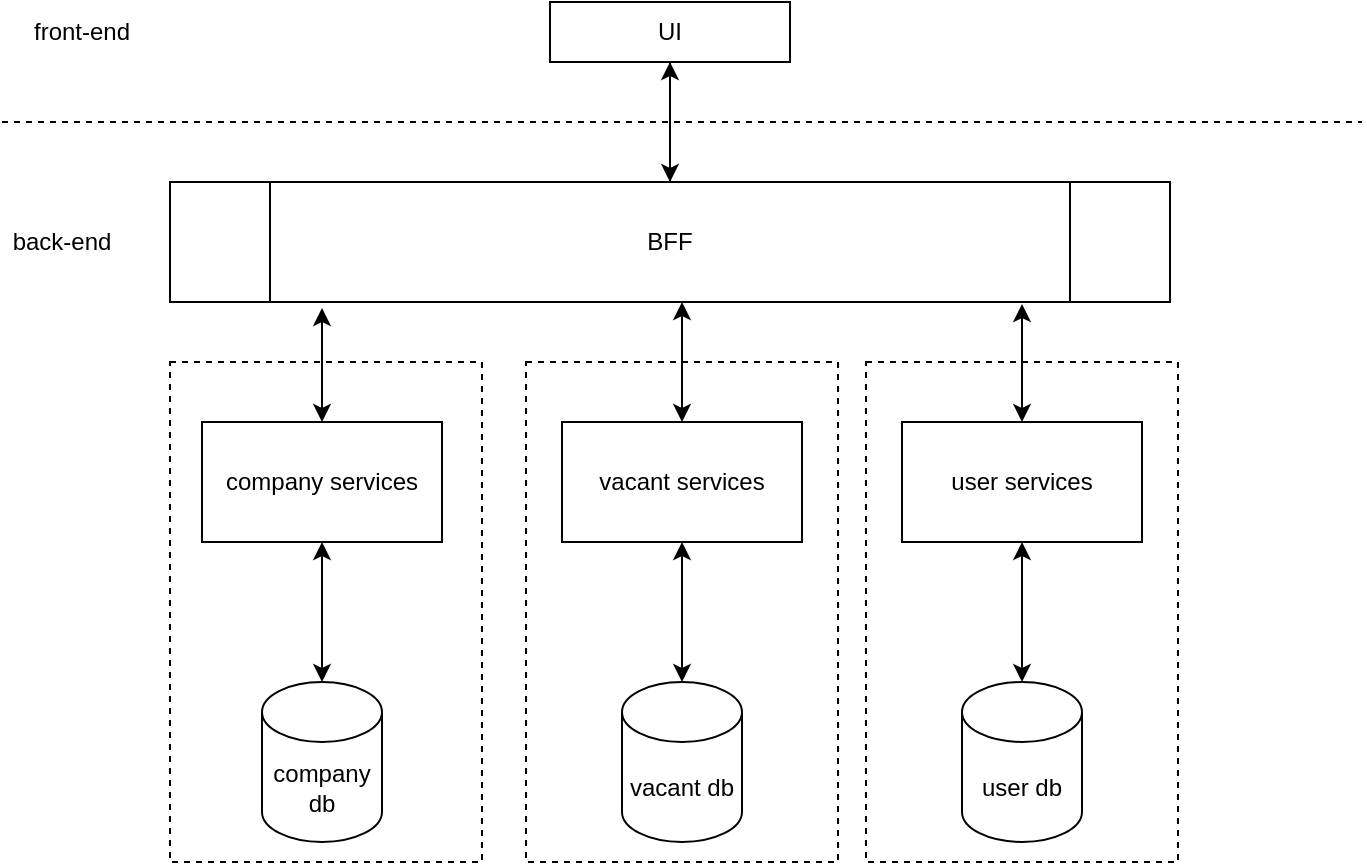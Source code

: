 <mxfile version="15.2.7" type="device"><diagram id="FrjyNXXxrf31NbEgvVy_" name="Page-1"><mxGraphModel dx="946" dy="589" grid="1" gridSize="10" guides="1" tooltips="1" connect="1" arrows="1" fold="1" page="1" pageScale="1" pageWidth="827" pageHeight="1169" math="0" shadow="0"><root><mxCell id="0"/><mxCell id="1" parent="0"/><mxCell id="BJwnQQixjF8wC6Q_c1l_-4" style="edgeStyle=orthogonalEdgeStyle;rounded=0;orthogonalLoop=1;jettySize=auto;html=1;entryX=0.5;entryY=0;entryDx=0;entryDy=0;" parent="1" source="BJwnQQixjF8wC6Q_c1l_-1" target="BJwnQQixjF8wC6Q_c1l_-2" edge="1"><mxGeometry relative="1" as="geometry"/></mxCell><mxCell id="BJwnQQixjF8wC6Q_c1l_-1" value="UI" style="rounded=0;whiteSpace=wrap;html=1;" parent="1" vertex="1"><mxGeometry x="294" y="50" width="120" height="30" as="geometry"/></mxCell><mxCell id="kf4qBY52NjIcWWhkIjTS-10" value="" style="edgeStyle=orthogonalEdgeStyle;rounded=0;orthogonalLoop=1;jettySize=auto;html=1;startArrow=classic;startFill=1;" parent="1" source="BJwnQQixjF8wC6Q_c1l_-2" target="kf4qBY52NjIcWWhkIjTS-1" edge="1"><mxGeometry relative="1" as="geometry"><Array as="points"><mxPoint x="360" y="220"/><mxPoint x="360" y="220"/></Array></mxGeometry></mxCell><mxCell id="kf4qBY52NjIcWWhkIjTS-12" style="edgeStyle=orthogonalEdgeStyle;rounded=0;orthogonalLoop=1;jettySize=auto;html=1;" parent="1" source="BJwnQQixjF8wC6Q_c1l_-2" edge="1"><mxGeometry relative="1" as="geometry"><mxPoint x="354" y="80" as="targetPoint"/></mxGeometry></mxCell><mxCell id="BJwnQQixjF8wC6Q_c1l_-2" value="BFF" style="shape=process;whiteSpace=wrap;html=1;backgroundOutline=1;" parent="1" vertex="1"><mxGeometry x="104" y="140" width="500" height="60" as="geometry"/></mxCell><mxCell id="kf4qBY52NjIcWWhkIjTS-6" style="edgeStyle=orthogonalEdgeStyle;rounded=0;orthogonalLoop=1;jettySize=auto;html=1;entryX=0.5;entryY=0;entryDx=0;entryDy=0;entryPerimeter=0;startArrow=classic;startFill=1;" parent="1" source="BJwnQQixjF8wC6Q_c1l_-5" edge="1"><mxGeometry relative="1" as="geometry"><mxPoint x="180" y="390" as="targetPoint"/><Array as="points"><mxPoint x="180" y="390"/><mxPoint x="180" y="390"/></Array></mxGeometry></mxCell><mxCell id="kf4qBY52NjIcWWhkIjTS-13" style="edgeStyle=orthogonalEdgeStyle;rounded=0;orthogonalLoop=1;jettySize=auto;html=1;entryX=0.152;entryY=1.05;entryDx=0;entryDy=0;entryPerimeter=0;startArrow=classic;startFill=1;" parent="1" source="BJwnQQixjF8wC6Q_c1l_-5" target="BJwnQQixjF8wC6Q_c1l_-2" edge="1"><mxGeometry relative="1" as="geometry"/></mxCell><mxCell id="BJwnQQixjF8wC6Q_c1l_-5" value="company services" style="rounded=0;whiteSpace=wrap;html=1;" parent="1" vertex="1"><mxGeometry x="120" y="260" width="120" height="60" as="geometry"/></mxCell><mxCell id="NIXWaLgclC9zMlHJFduv-21" value="" style="edgeStyle=orthogonalEdgeStyle;rounded=0;orthogonalLoop=1;jettySize=auto;html=1;startArrow=classic;startFill=1;" edge="1" parent="1" source="kf4qBY52NjIcWWhkIjTS-1" target="NIXWaLgclC9zMlHJFduv-16"><mxGeometry relative="1" as="geometry"/></mxCell><mxCell id="kf4qBY52NjIcWWhkIjTS-1" value="vacant services" style="rounded=0;whiteSpace=wrap;html=1;" parent="1" vertex="1"><mxGeometry x="300" y="260" width="120" height="60" as="geometry"/></mxCell><mxCell id="kf4qBY52NjIcWWhkIjTS-4" style="edgeStyle=orthogonalEdgeStyle;rounded=0;orthogonalLoop=1;jettySize=auto;html=1;startArrow=classic;startFill=1;entryX=0.5;entryY=0;entryDx=0;entryDy=0;entryPerimeter=0;" parent="1" source="kf4qBY52NjIcWWhkIjTS-2" target="NIXWaLgclC9zMlHJFduv-11" edge="1"><mxGeometry relative="1" as="geometry"><mxPoint x="530" y="390" as="targetPoint"/><Array as="points"/></mxGeometry></mxCell><mxCell id="kf4qBY52NjIcWWhkIjTS-15" style="edgeStyle=orthogonalEdgeStyle;rounded=0;orthogonalLoop=1;jettySize=auto;html=1;entryX=0.852;entryY=1.017;entryDx=0;entryDy=0;entryPerimeter=0;startArrow=classic;startFill=1;" parent="1" source="kf4qBY52NjIcWWhkIjTS-2" target="BJwnQQixjF8wC6Q_c1l_-2" edge="1"><mxGeometry relative="1" as="geometry"/></mxCell><mxCell id="kf4qBY52NjIcWWhkIjTS-2" value="user services" style="rounded=0;whiteSpace=wrap;html=1;" parent="1" vertex="1"><mxGeometry x="470" y="260" width="120" height="60" as="geometry"/></mxCell><mxCell id="kf4qBY52NjIcWWhkIjTS-18" value="" style="rounded=0;whiteSpace=wrap;html=1;fillColor=none;dashed=1;" parent="1" vertex="1"><mxGeometry x="104" y="230" width="156" height="250" as="geometry"/></mxCell><mxCell id="kf4qBY52NjIcWWhkIjTS-19" value="" style="rounded=0;whiteSpace=wrap;html=1;fillColor=none;dashed=1;" parent="1" vertex="1"><mxGeometry x="452" y="230" width="156" height="250" as="geometry"/></mxCell><mxCell id="kf4qBY52NjIcWWhkIjTS-21" value="front-end&lt;br&gt;" style="text;html=1;strokeColor=none;fillColor=none;align=center;verticalAlign=middle;whiteSpace=wrap;rounded=0;dashed=1;" parent="1" vertex="1"><mxGeometry x="30" y="55" width="60" height="20" as="geometry"/></mxCell><mxCell id="kf4qBY52NjIcWWhkIjTS-23" value="" style="endArrow=none;dashed=1;html=1;" parent="1" edge="1"><mxGeometry width="50" height="50" relative="1" as="geometry"><mxPoint x="20" y="110" as="sourcePoint"/><mxPoint x="700" y="110" as="targetPoint"/></mxGeometry></mxCell><mxCell id="kf4qBY52NjIcWWhkIjTS-24" value="back-end" style="text;html=1;strokeColor=none;fillColor=none;align=center;verticalAlign=middle;whiteSpace=wrap;rounded=0;dashed=1;" parent="1" vertex="1"><mxGeometry x="20" y="160" width="60" height="20" as="geometry"/></mxCell><mxCell id="NIXWaLgclC9zMlHJFduv-11" value="user db" style="shape=cylinder3;whiteSpace=wrap;html=1;boundedLbl=1;backgroundOutline=1;size=15;" vertex="1" parent="1"><mxGeometry x="500" y="390" width="60" height="80" as="geometry"/></mxCell><mxCell id="NIXWaLgclC9zMlHJFduv-16" value="vacant db" style="shape=cylinder3;whiteSpace=wrap;html=1;boundedLbl=1;backgroundOutline=1;size=15;" vertex="1" parent="1"><mxGeometry x="330" y="390" width="60" height="80" as="geometry"/></mxCell><mxCell id="NIXWaLgclC9zMlHJFduv-17" value="company db" style="shape=cylinder3;whiteSpace=wrap;html=1;boundedLbl=1;backgroundOutline=1;size=15;" vertex="1" parent="1"><mxGeometry x="150" y="390" width="60" height="80" as="geometry"/></mxCell><mxCell id="kf4qBY52NjIcWWhkIjTS-20" value="" style="rounded=0;whiteSpace=wrap;html=1;fillColor=none;dashed=1;" parent="1" vertex="1"><mxGeometry x="282" y="230" width="156" height="250" as="geometry"/></mxCell></root></mxGraphModel></diagram></mxfile>